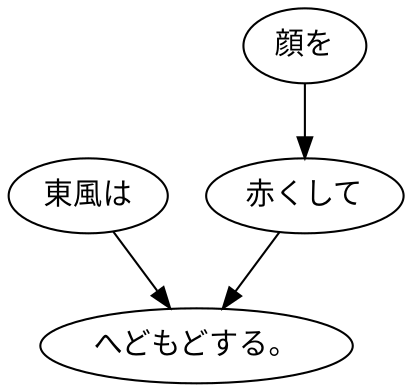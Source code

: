 digraph graph1567 {
	node0 [label="東風は"];
	node1 [label="顔を"];
	node2 [label="赤くして"];
	node3 [label="へどもどする。"];
	node0 -> node3;
	node1 -> node2;
	node2 -> node3;
}
